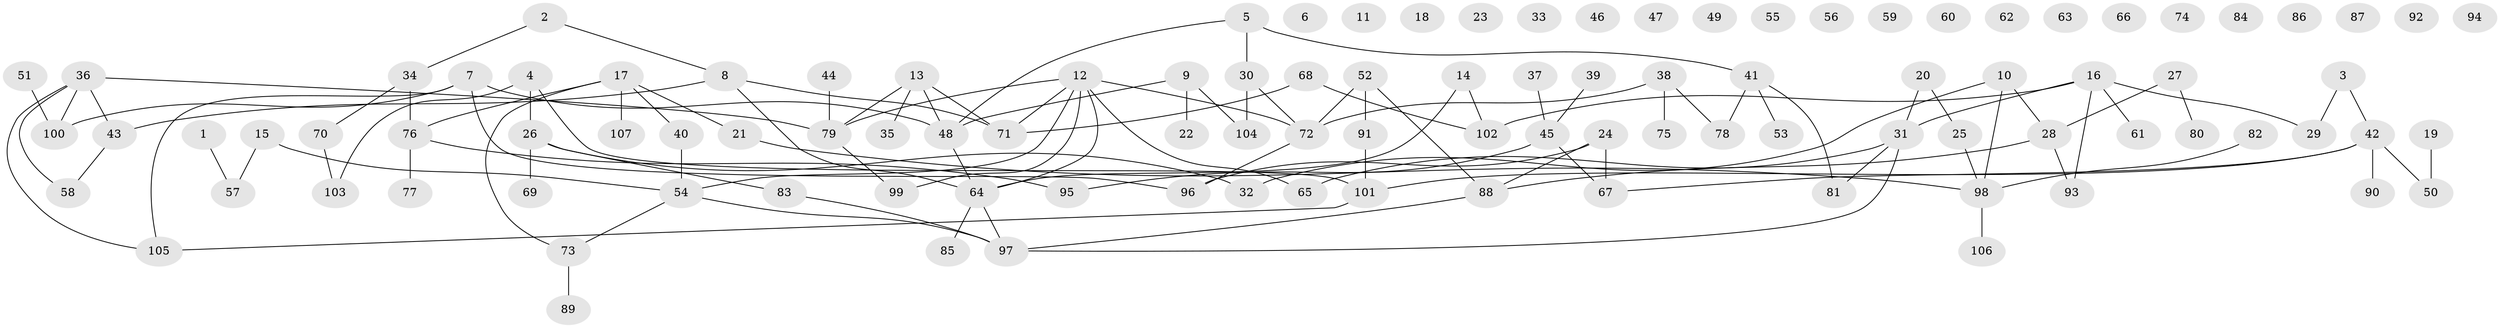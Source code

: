 // Generated by graph-tools (version 1.1) at 2025/12/03/09/25 04:12:52]
// undirected, 107 vertices, 116 edges
graph export_dot {
graph [start="1"]
  node [color=gray90,style=filled];
  1;
  2;
  3;
  4;
  5;
  6;
  7;
  8;
  9;
  10;
  11;
  12;
  13;
  14;
  15;
  16;
  17;
  18;
  19;
  20;
  21;
  22;
  23;
  24;
  25;
  26;
  27;
  28;
  29;
  30;
  31;
  32;
  33;
  34;
  35;
  36;
  37;
  38;
  39;
  40;
  41;
  42;
  43;
  44;
  45;
  46;
  47;
  48;
  49;
  50;
  51;
  52;
  53;
  54;
  55;
  56;
  57;
  58;
  59;
  60;
  61;
  62;
  63;
  64;
  65;
  66;
  67;
  68;
  69;
  70;
  71;
  72;
  73;
  74;
  75;
  76;
  77;
  78;
  79;
  80;
  81;
  82;
  83;
  84;
  85;
  86;
  87;
  88;
  89;
  90;
  91;
  92;
  93;
  94;
  95;
  96;
  97;
  98;
  99;
  100;
  101;
  102;
  103;
  104;
  105;
  106;
  107;
  1 -- 57;
  2 -- 8;
  2 -- 34;
  3 -- 29;
  3 -- 42;
  4 -- 26;
  4 -- 101;
  4 -- 103;
  5 -- 30;
  5 -- 41;
  5 -- 48;
  7 -- 48;
  7 -- 96;
  7 -- 100;
  7 -- 105;
  8 -- 43;
  8 -- 64;
  8 -- 71;
  9 -- 22;
  9 -- 48;
  9 -- 104;
  10 -- 28;
  10 -- 32;
  10 -- 98;
  12 -- 54;
  12 -- 64;
  12 -- 65;
  12 -- 71;
  12 -- 72;
  12 -- 79;
  12 -- 99;
  13 -- 35;
  13 -- 48;
  13 -- 71;
  13 -- 79;
  14 -- 64;
  14 -- 102;
  15 -- 54;
  15 -- 57;
  16 -- 29;
  16 -- 31;
  16 -- 61;
  16 -- 93;
  16 -- 102;
  17 -- 21;
  17 -- 40;
  17 -- 73;
  17 -- 76;
  17 -- 107;
  19 -- 50;
  20 -- 25;
  20 -- 31;
  21 -- 98;
  24 -- 67;
  24 -- 88;
  24 -- 96;
  25 -- 98;
  26 -- 32;
  26 -- 69;
  26 -- 83;
  27 -- 28;
  27 -- 80;
  28 -- 88;
  28 -- 93;
  30 -- 72;
  30 -- 104;
  31 -- 65;
  31 -- 81;
  31 -- 97;
  34 -- 70;
  34 -- 76;
  36 -- 43;
  36 -- 58;
  36 -- 79;
  36 -- 100;
  36 -- 105;
  37 -- 45;
  38 -- 72;
  38 -- 75;
  38 -- 78;
  39 -- 45;
  40 -- 54;
  41 -- 53;
  41 -- 78;
  41 -- 81;
  42 -- 50;
  42 -- 67;
  42 -- 90;
  42 -- 101;
  43 -- 58;
  44 -- 79;
  45 -- 67;
  45 -- 95;
  48 -- 64;
  51 -- 100;
  52 -- 72;
  52 -- 88;
  52 -- 91;
  54 -- 73;
  54 -- 97;
  64 -- 85;
  64 -- 97;
  68 -- 71;
  68 -- 102;
  70 -- 103;
  72 -- 96;
  73 -- 89;
  76 -- 77;
  76 -- 95;
  79 -- 99;
  82 -- 98;
  83 -- 97;
  88 -- 97;
  91 -- 101;
  98 -- 106;
  101 -- 105;
}
